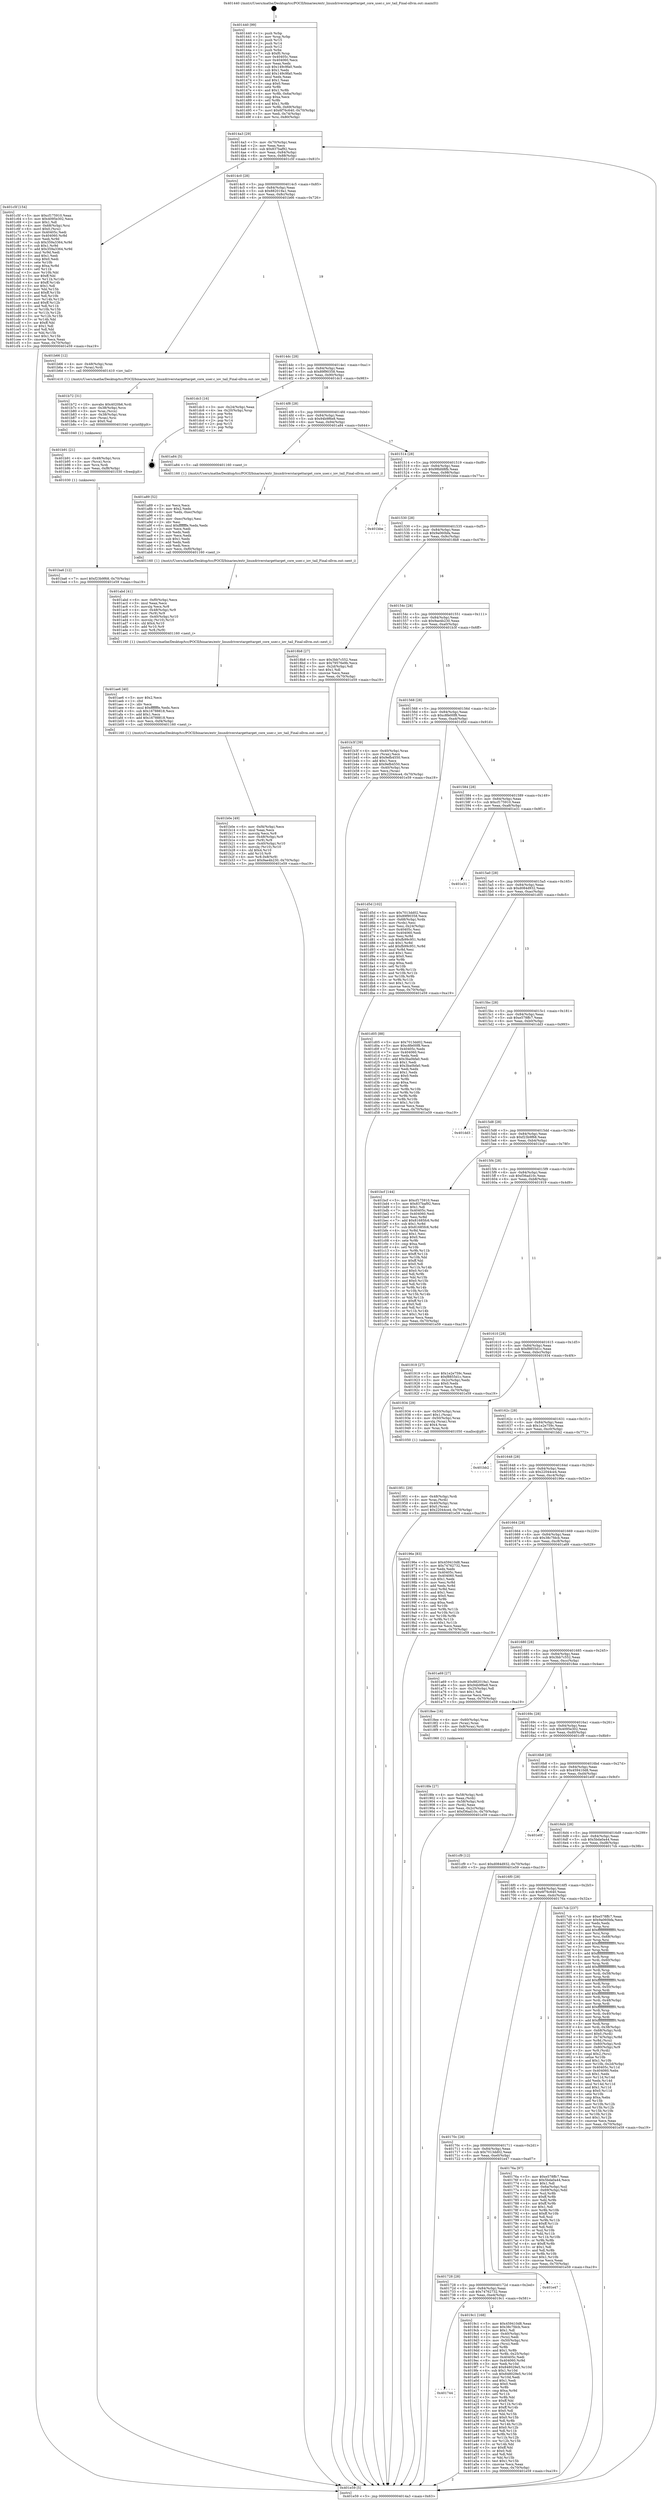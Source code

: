 digraph "0x401440" {
  label = "0x401440 (/mnt/c/Users/mathe/Desktop/tcc/POCII/binaries/extr_linuxdriverstargettarget_core_user.c_iov_tail_Final-ollvm.out::main(0))"
  labelloc = "t"
  node[shape=record]

  Entry [label="",width=0.3,height=0.3,shape=circle,fillcolor=black,style=filled]
  "0x4014a3" [label="{
     0x4014a3 [29]\l
     | [instrs]\l
     &nbsp;&nbsp;0x4014a3 \<+3\>: mov -0x70(%rbp),%eax\l
     &nbsp;&nbsp;0x4014a6 \<+2\>: mov %eax,%ecx\l
     &nbsp;&nbsp;0x4014a8 \<+6\>: sub $0x837baf92,%ecx\l
     &nbsp;&nbsp;0x4014ae \<+6\>: mov %eax,-0x84(%rbp)\l
     &nbsp;&nbsp;0x4014b4 \<+6\>: mov %ecx,-0x88(%rbp)\l
     &nbsp;&nbsp;0x4014ba \<+6\>: je 0000000000401c5f \<main+0x81f\>\l
  }"]
  "0x401c5f" [label="{
     0x401c5f [154]\l
     | [instrs]\l
     &nbsp;&nbsp;0x401c5f \<+5\>: mov $0xcf175910,%eax\l
     &nbsp;&nbsp;0x401c64 \<+5\>: mov $0x4095e302,%ecx\l
     &nbsp;&nbsp;0x401c69 \<+2\>: mov $0x1,%dl\l
     &nbsp;&nbsp;0x401c6b \<+4\>: mov -0x68(%rbp),%rsi\l
     &nbsp;&nbsp;0x401c6f \<+6\>: movl $0x0,(%rsi)\l
     &nbsp;&nbsp;0x401c75 \<+7\>: mov 0x40405c,%edi\l
     &nbsp;&nbsp;0x401c7c \<+8\>: mov 0x404060,%r8d\l
     &nbsp;&nbsp;0x401c84 \<+3\>: mov %edi,%r9d\l
     &nbsp;&nbsp;0x401c87 \<+7\>: sub $0x359a3364,%r9d\l
     &nbsp;&nbsp;0x401c8e \<+4\>: sub $0x1,%r9d\l
     &nbsp;&nbsp;0x401c92 \<+7\>: add $0x359a3364,%r9d\l
     &nbsp;&nbsp;0x401c99 \<+4\>: imul %r9d,%edi\l
     &nbsp;&nbsp;0x401c9d \<+3\>: and $0x1,%edi\l
     &nbsp;&nbsp;0x401ca0 \<+3\>: cmp $0x0,%edi\l
     &nbsp;&nbsp;0x401ca3 \<+4\>: sete %r10b\l
     &nbsp;&nbsp;0x401ca7 \<+4\>: cmp $0xa,%r8d\l
     &nbsp;&nbsp;0x401cab \<+4\>: setl %r11b\l
     &nbsp;&nbsp;0x401caf \<+3\>: mov %r10b,%bl\l
     &nbsp;&nbsp;0x401cb2 \<+3\>: xor $0xff,%bl\l
     &nbsp;&nbsp;0x401cb5 \<+3\>: mov %r11b,%r14b\l
     &nbsp;&nbsp;0x401cb8 \<+4\>: xor $0xff,%r14b\l
     &nbsp;&nbsp;0x401cbc \<+3\>: xor $0x1,%dl\l
     &nbsp;&nbsp;0x401cbf \<+3\>: mov %bl,%r15b\l
     &nbsp;&nbsp;0x401cc2 \<+4\>: and $0xff,%r15b\l
     &nbsp;&nbsp;0x401cc6 \<+3\>: and %dl,%r10b\l
     &nbsp;&nbsp;0x401cc9 \<+3\>: mov %r14b,%r12b\l
     &nbsp;&nbsp;0x401ccc \<+4\>: and $0xff,%r12b\l
     &nbsp;&nbsp;0x401cd0 \<+3\>: and %dl,%r11b\l
     &nbsp;&nbsp;0x401cd3 \<+3\>: or %r10b,%r15b\l
     &nbsp;&nbsp;0x401cd6 \<+3\>: or %r11b,%r12b\l
     &nbsp;&nbsp;0x401cd9 \<+3\>: xor %r12b,%r15b\l
     &nbsp;&nbsp;0x401cdc \<+3\>: or %r14b,%bl\l
     &nbsp;&nbsp;0x401cdf \<+3\>: xor $0xff,%bl\l
     &nbsp;&nbsp;0x401ce2 \<+3\>: or $0x1,%dl\l
     &nbsp;&nbsp;0x401ce5 \<+2\>: and %dl,%bl\l
     &nbsp;&nbsp;0x401ce7 \<+3\>: or %bl,%r15b\l
     &nbsp;&nbsp;0x401cea \<+4\>: test $0x1,%r15b\l
     &nbsp;&nbsp;0x401cee \<+3\>: cmovne %ecx,%eax\l
     &nbsp;&nbsp;0x401cf1 \<+3\>: mov %eax,-0x70(%rbp)\l
     &nbsp;&nbsp;0x401cf4 \<+5\>: jmp 0000000000401e59 \<main+0xa19\>\l
  }"]
  "0x4014c0" [label="{
     0x4014c0 [28]\l
     | [instrs]\l
     &nbsp;&nbsp;0x4014c0 \<+5\>: jmp 00000000004014c5 \<main+0x85\>\l
     &nbsp;&nbsp;0x4014c5 \<+6\>: mov -0x84(%rbp),%eax\l
     &nbsp;&nbsp;0x4014cb \<+5\>: sub $0x882019a1,%eax\l
     &nbsp;&nbsp;0x4014d0 \<+6\>: mov %eax,-0x8c(%rbp)\l
     &nbsp;&nbsp;0x4014d6 \<+6\>: je 0000000000401b66 \<main+0x726\>\l
  }"]
  Exit [label="",width=0.3,height=0.3,shape=circle,fillcolor=black,style=filled,peripheries=2]
  "0x401b66" [label="{
     0x401b66 [12]\l
     | [instrs]\l
     &nbsp;&nbsp;0x401b66 \<+4\>: mov -0x48(%rbp),%rax\l
     &nbsp;&nbsp;0x401b6a \<+3\>: mov (%rax),%rdi\l
     &nbsp;&nbsp;0x401b6d \<+5\>: call 0000000000401410 \<iov_tail\>\l
     | [calls]\l
     &nbsp;&nbsp;0x401410 \{1\} (/mnt/c/Users/mathe/Desktop/tcc/POCII/binaries/extr_linuxdriverstargettarget_core_user.c_iov_tail_Final-ollvm.out::iov_tail)\l
  }"]
  "0x4014dc" [label="{
     0x4014dc [28]\l
     | [instrs]\l
     &nbsp;&nbsp;0x4014dc \<+5\>: jmp 00000000004014e1 \<main+0xa1\>\l
     &nbsp;&nbsp;0x4014e1 \<+6\>: mov -0x84(%rbp),%eax\l
     &nbsp;&nbsp;0x4014e7 \<+5\>: sub $0x89f90358,%eax\l
     &nbsp;&nbsp;0x4014ec \<+6\>: mov %eax,-0x90(%rbp)\l
     &nbsp;&nbsp;0x4014f2 \<+6\>: je 0000000000401dc3 \<main+0x983\>\l
  }"]
  "0x401ba6" [label="{
     0x401ba6 [12]\l
     | [instrs]\l
     &nbsp;&nbsp;0x401ba6 \<+7\>: movl $0xf23b9f68,-0x70(%rbp)\l
     &nbsp;&nbsp;0x401bad \<+5\>: jmp 0000000000401e59 \<main+0xa19\>\l
  }"]
  "0x401dc3" [label="{
     0x401dc3 [16]\l
     | [instrs]\l
     &nbsp;&nbsp;0x401dc3 \<+3\>: mov -0x24(%rbp),%eax\l
     &nbsp;&nbsp;0x401dc6 \<+4\>: lea -0x20(%rbp),%rsp\l
     &nbsp;&nbsp;0x401dca \<+1\>: pop %rbx\l
     &nbsp;&nbsp;0x401dcb \<+2\>: pop %r12\l
     &nbsp;&nbsp;0x401dcd \<+2\>: pop %r14\l
     &nbsp;&nbsp;0x401dcf \<+2\>: pop %r15\l
     &nbsp;&nbsp;0x401dd1 \<+1\>: pop %rbp\l
     &nbsp;&nbsp;0x401dd2 \<+1\>: ret\l
  }"]
  "0x4014f8" [label="{
     0x4014f8 [28]\l
     | [instrs]\l
     &nbsp;&nbsp;0x4014f8 \<+5\>: jmp 00000000004014fd \<main+0xbd\>\l
     &nbsp;&nbsp;0x4014fd \<+6\>: mov -0x84(%rbp),%eax\l
     &nbsp;&nbsp;0x401503 \<+5\>: sub $0x94b9f6e8,%eax\l
     &nbsp;&nbsp;0x401508 \<+6\>: mov %eax,-0x94(%rbp)\l
     &nbsp;&nbsp;0x40150e \<+6\>: je 0000000000401a84 \<main+0x644\>\l
  }"]
  "0x401b91" [label="{
     0x401b91 [21]\l
     | [instrs]\l
     &nbsp;&nbsp;0x401b91 \<+4\>: mov -0x48(%rbp),%rcx\l
     &nbsp;&nbsp;0x401b95 \<+3\>: mov (%rcx),%rcx\l
     &nbsp;&nbsp;0x401b98 \<+3\>: mov %rcx,%rdi\l
     &nbsp;&nbsp;0x401b9b \<+6\>: mov %eax,-0xf8(%rbp)\l
     &nbsp;&nbsp;0x401ba1 \<+5\>: call 0000000000401030 \<free@plt\>\l
     | [calls]\l
     &nbsp;&nbsp;0x401030 \{1\} (unknown)\l
  }"]
  "0x401a84" [label="{
     0x401a84 [5]\l
     | [instrs]\l
     &nbsp;&nbsp;0x401a84 \<+5\>: call 0000000000401160 \<next_i\>\l
     | [calls]\l
     &nbsp;&nbsp;0x401160 \{1\} (/mnt/c/Users/mathe/Desktop/tcc/POCII/binaries/extr_linuxdriverstargettarget_core_user.c_iov_tail_Final-ollvm.out::next_i)\l
  }"]
  "0x401514" [label="{
     0x401514 [28]\l
     | [instrs]\l
     &nbsp;&nbsp;0x401514 \<+5\>: jmp 0000000000401519 \<main+0xd9\>\l
     &nbsp;&nbsp;0x401519 \<+6\>: mov -0x84(%rbp),%eax\l
     &nbsp;&nbsp;0x40151f \<+5\>: sub $0x98bfd8fb,%eax\l
     &nbsp;&nbsp;0x401524 \<+6\>: mov %eax,-0x98(%rbp)\l
     &nbsp;&nbsp;0x40152a \<+6\>: je 0000000000401bbe \<main+0x77e\>\l
  }"]
  "0x401b72" [label="{
     0x401b72 [31]\l
     | [instrs]\l
     &nbsp;&nbsp;0x401b72 \<+10\>: movabs $0x4020b6,%rdi\l
     &nbsp;&nbsp;0x401b7c \<+4\>: mov -0x38(%rbp),%rcx\l
     &nbsp;&nbsp;0x401b80 \<+3\>: mov %rax,(%rcx)\l
     &nbsp;&nbsp;0x401b83 \<+4\>: mov -0x38(%rbp),%rax\l
     &nbsp;&nbsp;0x401b87 \<+3\>: mov (%rax),%rsi\l
     &nbsp;&nbsp;0x401b8a \<+2\>: mov $0x0,%al\l
     &nbsp;&nbsp;0x401b8c \<+5\>: call 0000000000401040 \<printf@plt\>\l
     | [calls]\l
     &nbsp;&nbsp;0x401040 \{1\} (unknown)\l
  }"]
  "0x401bbe" [label="{
     0x401bbe\l
  }", style=dashed]
  "0x401530" [label="{
     0x401530 [28]\l
     | [instrs]\l
     &nbsp;&nbsp;0x401530 \<+5\>: jmp 0000000000401535 \<main+0xf5\>\l
     &nbsp;&nbsp;0x401535 \<+6\>: mov -0x84(%rbp),%eax\l
     &nbsp;&nbsp;0x40153b \<+5\>: sub $0x9a060bfa,%eax\l
     &nbsp;&nbsp;0x401540 \<+6\>: mov %eax,-0x9c(%rbp)\l
     &nbsp;&nbsp;0x401546 \<+6\>: je 00000000004018b8 \<main+0x478\>\l
  }"]
  "0x401b0e" [label="{
     0x401b0e [49]\l
     | [instrs]\l
     &nbsp;&nbsp;0x401b0e \<+6\>: mov -0xf4(%rbp),%ecx\l
     &nbsp;&nbsp;0x401b14 \<+3\>: imul %eax,%ecx\l
     &nbsp;&nbsp;0x401b17 \<+3\>: movslq %ecx,%r8\l
     &nbsp;&nbsp;0x401b1a \<+4\>: mov -0x48(%rbp),%r9\l
     &nbsp;&nbsp;0x401b1e \<+3\>: mov (%r9),%r9\l
     &nbsp;&nbsp;0x401b21 \<+4\>: mov -0x40(%rbp),%r10\l
     &nbsp;&nbsp;0x401b25 \<+3\>: movslq (%r10),%r10\l
     &nbsp;&nbsp;0x401b28 \<+4\>: shl $0x4,%r10\l
     &nbsp;&nbsp;0x401b2c \<+3\>: add %r10,%r9\l
     &nbsp;&nbsp;0x401b2f \<+4\>: mov %r8,0x8(%r9)\l
     &nbsp;&nbsp;0x401b33 \<+7\>: movl $0x9ae4b230,-0x70(%rbp)\l
     &nbsp;&nbsp;0x401b3a \<+5\>: jmp 0000000000401e59 \<main+0xa19\>\l
  }"]
  "0x4018b8" [label="{
     0x4018b8 [27]\l
     | [instrs]\l
     &nbsp;&nbsp;0x4018b8 \<+5\>: mov $0x3bb7c552,%eax\l
     &nbsp;&nbsp;0x4018bd \<+5\>: mov $0x79576e9b,%ecx\l
     &nbsp;&nbsp;0x4018c2 \<+3\>: mov -0x2d(%rbp),%dl\l
     &nbsp;&nbsp;0x4018c5 \<+3\>: test $0x1,%dl\l
     &nbsp;&nbsp;0x4018c8 \<+3\>: cmovne %ecx,%eax\l
     &nbsp;&nbsp;0x4018cb \<+3\>: mov %eax,-0x70(%rbp)\l
     &nbsp;&nbsp;0x4018ce \<+5\>: jmp 0000000000401e59 \<main+0xa19\>\l
  }"]
  "0x40154c" [label="{
     0x40154c [28]\l
     | [instrs]\l
     &nbsp;&nbsp;0x40154c \<+5\>: jmp 0000000000401551 \<main+0x111\>\l
     &nbsp;&nbsp;0x401551 \<+6\>: mov -0x84(%rbp),%eax\l
     &nbsp;&nbsp;0x401557 \<+5\>: sub $0x9ae4b230,%eax\l
     &nbsp;&nbsp;0x40155c \<+6\>: mov %eax,-0xa0(%rbp)\l
     &nbsp;&nbsp;0x401562 \<+6\>: je 0000000000401b3f \<main+0x6ff\>\l
  }"]
  "0x401ae6" [label="{
     0x401ae6 [40]\l
     | [instrs]\l
     &nbsp;&nbsp;0x401ae6 \<+5\>: mov $0x2,%ecx\l
     &nbsp;&nbsp;0x401aeb \<+1\>: cltd\l
     &nbsp;&nbsp;0x401aec \<+2\>: idiv %ecx\l
     &nbsp;&nbsp;0x401aee \<+6\>: imul $0xfffffffe,%edx,%ecx\l
     &nbsp;&nbsp;0x401af4 \<+6\>: sub $0x16788818,%ecx\l
     &nbsp;&nbsp;0x401afa \<+3\>: add $0x1,%ecx\l
     &nbsp;&nbsp;0x401afd \<+6\>: add $0x16788818,%ecx\l
     &nbsp;&nbsp;0x401b03 \<+6\>: mov %ecx,-0xf4(%rbp)\l
     &nbsp;&nbsp;0x401b09 \<+5\>: call 0000000000401160 \<next_i\>\l
     | [calls]\l
     &nbsp;&nbsp;0x401160 \{1\} (/mnt/c/Users/mathe/Desktop/tcc/POCII/binaries/extr_linuxdriverstargettarget_core_user.c_iov_tail_Final-ollvm.out::next_i)\l
  }"]
  "0x401b3f" [label="{
     0x401b3f [39]\l
     | [instrs]\l
     &nbsp;&nbsp;0x401b3f \<+4\>: mov -0x40(%rbp),%rax\l
     &nbsp;&nbsp;0x401b43 \<+2\>: mov (%rax),%ecx\l
     &nbsp;&nbsp;0x401b45 \<+6\>: add $0x9efb4550,%ecx\l
     &nbsp;&nbsp;0x401b4b \<+3\>: add $0x1,%ecx\l
     &nbsp;&nbsp;0x401b4e \<+6\>: sub $0x9efb4550,%ecx\l
     &nbsp;&nbsp;0x401b54 \<+4\>: mov -0x40(%rbp),%rax\l
     &nbsp;&nbsp;0x401b58 \<+2\>: mov %ecx,(%rax)\l
     &nbsp;&nbsp;0x401b5a \<+7\>: movl $0x22044ce4,-0x70(%rbp)\l
     &nbsp;&nbsp;0x401b61 \<+5\>: jmp 0000000000401e59 \<main+0xa19\>\l
  }"]
  "0x401568" [label="{
     0x401568 [28]\l
     | [instrs]\l
     &nbsp;&nbsp;0x401568 \<+5\>: jmp 000000000040156d \<main+0x12d\>\l
     &nbsp;&nbsp;0x40156d \<+6\>: mov -0x84(%rbp),%eax\l
     &nbsp;&nbsp;0x401573 \<+5\>: sub $0xc8fe00f8,%eax\l
     &nbsp;&nbsp;0x401578 \<+6\>: mov %eax,-0xa4(%rbp)\l
     &nbsp;&nbsp;0x40157e \<+6\>: je 0000000000401d5d \<main+0x91d\>\l
  }"]
  "0x401abd" [label="{
     0x401abd [41]\l
     | [instrs]\l
     &nbsp;&nbsp;0x401abd \<+6\>: mov -0xf0(%rbp),%ecx\l
     &nbsp;&nbsp;0x401ac3 \<+3\>: imul %eax,%ecx\l
     &nbsp;&nbsp;0x401ac6 \<+3\>: movslq %ecx,%r8\l
     &nbsp;&nbsp;0x401ac9 \<+4\>: mov -0x48(%rbp),%r9\l
     &nbsp;&nbsp;0x401acd \<+3\>: mov (%r9),%r9\l
     &nbsp;&nbsp;0x401ad0 \<+4\>: mov -0x40(%rbp),%r10\l
     &nbsp;&nbsp;0x401ad4 \<+3\>: movslq (%r10),%r10\l
     &nbsp;&nbsp;0x401ad7 \<+4\>: shl $0x4,%r10\l
     &nbsp;&nbsp;0x401adb \<+3\>: add %r10,%r9\l
     &nbsp;&nbsp;0x401ade \<+3\>: mov %r8,(%r9)\l
     &nbsp;&nbsp;0x401ae1 \<+5\>: call 0000000000401160 \<next_i\>\l
     | [calls]\l
     &nbsp;&nbsp;0x401160 \{1\} (/mnt/c/Users/mathe/Desktop/tcc/POCII/binaries/extr_linuxdriverstargettarget_core_user.c_iov_tail_Final-ollvm.out::next_i)\l
  }"]
  "0x401d5d" [label="{
     0x401d5d [102]\l
     | [instrs]\l
     &nbsp;&nbsp;0x401d5d \<+5\>: mov $0x7013dd02,%eax\l
     &nbsp;&nbsp;0x401d62 \<+5\>: mov $0x89f90358,%ecx\l
     &nbsp;&nbsp;0x401d67 \<+4\>: mov -0x68(%rbp),%rdx\l
     &nbsp;&nbsp;0x401d6b \<+2\>: mov (%rdx),%esi\l
     &nbsp;&nbsp;0x401d6d \<+3\>: mov %esi,-0x24(%rbp)\l
     &nbsp;&nbsp;0x401d70 \<+7\>: mov 0x40405c,%esi\l
     &nbsp;&nbsp;0x401d77 \<+7\>: mov 0x404060,%edi\l
     &nbsp;&nbsp;0x401d7e \<+3\>: mov %esi,%r8d\l
     &nbsp;&nbsp;0x401d81 \<+7\>: sub $0xfb99c951,%r8d\l
     &nbsp;&nbsp;0x401d88 \<+4\>: sub $0x1,%r8d\l
     &nbsp;&nbsp;0x401d8c \<+7\>: add $0xfb99c951,%r8d\l
     &nbsp;&nbsp;0x401d93 \<+4\>: imul %r8d,%esi\l
     &nbsp;&nbsp;0x401d97 \<+3\>: and $0x1,%esi\l
     &nbsp;&nbsp;0x401d9a \<+3\>: cmp $0x0,%esi\l
     &nbsp;&nbsp;0x401d9d \<+4\>: sete %r9b\l
     &nbsp;&nbsp;0x401da1 \<+3\>: cmp $0xa,%edi\l
     &nbsp;&nbsp;0x401da4 \<+4\>: setl %r10b\l
     &nbsp;&nbsp;0x401da8 \<+3\>: mov %r9b,%r11b\l
     &nbsp;&nbsp;0x401dab \<+3\>: and %r10b,%r11b\l
     &nbsp;&nbsp;0x401dae \<+3\>: xor %r10b,%r9b\l
     &nbsp;&nbsp;0x401db1 \<+3\>: or %r9b,%r11b\l
     &nbsp;&nbsp;0x401db4 \<+4\>: test $0x1,%r11b\l
     &nbsp;&nbsp;0x401db8 \<+3\>: cmovne %ecx,%eax\l
     &nbsp;&nbsp;0x401dbb \<+3\>: mov %eax,-0x70(%rbp)\l
     &nbsp;&nbsp;0x401dbe \<+5\>: jmp 0000000000401e59 \<main+0xa19\>\l
  }"]
  "0x401584" [label="{
     0x401584 [28]\l
     | [instrs]\l
     &nbsp;&nbsp;0x401584 \<+5\>: jmp 0000000000401589 \<main+0x149\>\l
     &nbsp;&nbsp;0x401589 \<+6\>: mov -0x84(%rbp),%eax\l
     &nbsp;&nbsp;0x40158f \<+5\>: sub $0xcf175910,%eax\l
     &nbsp;&nbsp;0x401594 \<+6\>: mov %eax,-0xa8(%rbp)\l
     &nbsp;&nbsp;0x40159a \<+6\>: je 0000000000401e31 \<main+0x9f1\>\l
  }"]
  "0x401a89" [label="{
     0x401a89 [52]\l
     | [instrs]\l
     &nbsp;&nbsp;0x401a89 \<+2\>: xor %ecx,%ecx\l
     &nbsp;&nbsp;0x401a8b \<+5\>: mov $0x2,%edx\l
     &nbsp;&nbsp;0x401a90 \<+6\>: mov %edx,-0xec(%rbp)\l
     &nbsp;&nbsp;0x401a96 \<+1\>: cltd\l
     &nbsp;&nbsp;0x401a97 \<+6\>: mov -0xec(%rbp),%esi\l
     &nbsp;&nbsp;0x401a9d \<+2\>: idiv %esi\l
     &nbsp;&nbsp;0x401a9f \<+6\>: imul $0xfffffffe,%edx,%edx\l
     &nbsp;&nbsp;0x401aa5 \<+2\>: mov %ecx,%edi\l
     &nbsp;&nbsp;0x401aa7 \<+2\>: sub %edx,%edi\l
     &nbsp;&nbsp;0x401aa9 \<+2\>: mov %ecx,%edx\l
     &nbsp;&nbsp;0x401aab \<+3\>: sub $0x1,%edx\l
     &nbsp;&nbsp;0x401aae \<+2\>: add %edx,%edi\l
     &nbsp;&nbsp;0x401ab0 \<+2\>: sub %edi,%ecx\l
     &nbsp;&nbsp;0x401ab2 \<+6\>: mov %ecx,-0xf0(%rbp)\l
     &nbsp;&nbsp;0x401ab8 \<+5\>: call 0000000000401160 \<next_i\>\l
     | [calls]\l
     &nbsp;&nbsp;0x401160 \{1\} (/mnt/c/Users/mathe/Desktop/tcc/POCII/binaries/extr_linuxdriverstargettarget_core_user.c_iov_tail_Final-ollvm.out::next_i)\l
  }"]
  "0x401e31" [label="{
     0x401e31\l
  }", style=dashed]
  "0x4015a0" [label="{
     0x4015a0 [28]\l
     | [instrs]\l
     &nbsp;&nbsp;0x4015a0 \<+5\>: jmp 00000000004015a5 \<main+0x165\>\l
     &nbsp;&nbsp;0x4015a5 \<+6\>: mov -0x84(%rbp),%eax\l
     &nbsp;&nbsp;0x4015ab \<+5\>: sub $0xd084d932,%eax\l
     &nbsp;&nbsp;0x4015b0 \<+6\>: mov %eax,-0xac(%rbp)\l
     &nbsp;&nbsp;0x4015b6 \<+6\>: je 0000000000401d05 \<main+0x8c5\>\l
  }"]
  "0x401744" [label="{
     0x401744\l
  }", style=dashed]
  "0x401d05" [label="{
     0x401d05 [88]\l
     | [instrs]\l
     &nbsp;&nbsp;0x401d05 \<+5\>: mov $0x7013dd02,%eax\l
     &nbsp;&nbsp;0x401d0a \<+5\>: mov $0xc8fe00f8,%ecx\l
     &nbsp;&nbsp;0x401d0f \<+7\>: mov 0x40405c,%edx\l
     &nbsp;&nbsp;0x401d16 \<+7\>: mov 0x404060,%esi\l
     &nbsp;&nbsp;0x401d1d \<+2\>: mov %edx,%edi\l
     &nbsp;&nbsp;0x401d1f \<+6\>: add $0x3ba0bfa0,%edi\l
     &nbsp;&nbsp;0x401d25 \<+3\>: sub $0x1,%edi\l
     &nbsp;&nbsp;0x401d28 \<+6\>: sub $0x3ba0bfa0,%edi\l
     &nbsp;&nbsp;0x401d2e \<+3\>: imul %edi,%edx\l
     &nbsp;&nbsp;0x401d31 \<+3\>: and $0x1,%edx\l
     &nbsp;&nbsp;0x401d34 \<+3\>: cmp $0x0,%edx\l
     &nbsp;&nbsp;0x401d37 \<+4\>: sete %r8b\l
     &nbsp;&nbsp;0x401d3b \<+3\>: cmp $0xa,%esi\l
     &nbsp;&nbsp;0x401d3e \<+4\>: setl %r9b\l
     &nbsp;&nbsp;0x401d42 \<+3\>: mov %r8b,%r10b\l
     &nbsp;&nbsp;0x401d45 \<+3\>: and %r9b,%r10b\l
     &nbsp;&nbsp;0x401d48 \<+3\>: xor %r9b,%r8b\l
     &nbsp;&nbsp;0x401d4b \<+3\>: or %r8b,%r10b\l
     &nbsp;&nbsp;0x401d4e \<+4\>: test $0x1,%r10b\l
     &nbsp;&nbsp;0x401d52 \<+3\>: cmovne %ecx,%eax\l
     &nbsp;&nbsp;0x401d55 \<+3\>: mov %eax,-0x70(%rbp)\l
     &nbsp;&nbsp;0x401d58 \<+5\>: jmp 0000000000401e59 \<main+0xa19\>\l
  }"]
  "0x4015bc" [label="{
     0x4015bc [28]\l
     | [instrs]\l
     &nbsp;&nbsp;0x4015bc \<+5\>: jmp 00000000004015c1 \<main+0x181\>\l
     &nbsp;&nbsp;0x4015c1 \<+6\>: mov -0x84(%rbp),%eax\l
     &nbsp;&nbsp;0x4015c7 \<+5\>: sub $0xe578ffc7,%eax\l
     &nbsp;&nbsp;0x4015cc \<+6\>: mov %eax,-0xb0(%rbp)\l
     &nbsp;&nbsp;0x4015d2 \<+6\>: je 0000000000401dd3 \<main+0x993\>\l
  }"]
  "0x4019c1" [label="{
     0x4019c1 [168]\l
     | [instrs]\l
     &nbsp;&nbsp;0x4019c1 \<+5\>: mov $0x459410d8,%eax\l
     &nbsp;&nbsp;0x4019c6 \<+5\>: mov $0x38c7fdcb,%ecx\l
     &nbsp;&nbsp;0x4019cb \<+2\>: mov $0x1,%dl\l
     &nbsp;&nbsp;0x4019cd \<+4\>: mov -0x40(%rbp),%rsi\l
     &nbsp;&nbsp;0x4019d1 \<+2\>: mov (%rsi),%edi\l
     &nbsp;&nbsp;0x4019d3 \<+4\>: mov -0x50(%rbp),%rsi\l
     &nbsp;&nbsp;0x4019d7 \<+2\>: cmp (%rsi),%edi\l
     &nbsp;&nbsp;0x4019d9 \<+4\>: setl %r8b\l
     &nbsp;&nbsp;0x4019dd \<+4\>: and $0x1,%r8b\l
     &nbsp;&nbsp;0x4019e1 \<+4\>: mov %r8b,-0x25(%rbp)\l
     &nbsp;&nbsp;0x4019e5 \<+7\>: mov 0x40405c,%edi\l
     &nbsp;&nbsp;0x4019ec \<+8\>: mov 0x404060,%r9d\l
     &nbsp;&nbsp;0x4019f4 \<+3\>: mov %edi,%r10d\l
     &nbsp;&nbsp;0x4019f7 \<+7\>: add $0x848029e5,%r10d\l
     &nbsp;&nbsp;0x4019fe \<+4\>: sub $0x1,%r10d\l
     &nbsp;&nbsp;0x401a02 \<+7\>: sub $0x848029e5,%r10d\l
     &nbsp;&nbsp;0x401a09 \<+4\>: imul %r10d,%edi\l
     &nbsp;&nbsp;0x401a0d \<+3\>: and $0x1,%edi\l
     &nbsp;&nbsp;0x401a10 \<+3\>: cmp $0x0,%edi\l
     &nbsp;&nbsp;0x401a13 \<+4\>: sete %r8b\l
     &nbsp;&nbsp;0x401a17 \<+4\>: cmp $0xa,%r9d\l
     &nbsp;&nbsp;0x401a1b \<+4\>: setl %r11b\l
     &nbsp;&nbsp;0x401a1f \<+3\>: mov %r8b,%bl\l
     &nbsp;&nbsp;0x401a22 \<+3\>: xor $0xff,%bl\l
     &nbsp;&nbsp;0x401a25 \<+3\>: mov %r11b,%r14b\l
     &nbsp;&nbsp;0x401a28 \<+4\>: xor $0xff,%r14b\l
     &nbsp;&nbsp;0x401a2c \<+3\>: xor $0x0,%dl\l
     &nbsp;&nbsp;0x401a2f \<+3\>: mov %bl,%r15b\l
     &nbsp;&nbsp;0x401a32 \<+4\>: and $0x0,%r15b\l
     &nbsp;&nbsp;0x401a36 \<+3\>: and %dl,%r8b\l
     &nbsp;&nbsp;0x401a39 \<+3\>: mov %r14b,%r12b\l
     &nbsp;&nbsp;0x401a3c \<+4\>: and $0x0,%r12b\l
     &nbsp;&nbsp;0x401a40 \<+3\>: and %dl,%r11b\l
     &nbsp;&nbsp;0x401a43 \<+3\>: or %r8b,%r15b\l
     &nbsp;&nbsp;0x401a46 \<+3\>: or %r11b,%r12b\l
     &nbsp;&nbsp;0x401a49 \<+3\>: xor %r12b,%r15b\l
     &nbsp;&nbsp;0x401a4c \<+3\>: or %r14b,%bl\l
     &nbsp;&nbsp;0x401a4f \<+3\>: xor $0xff,%bl\l
     &nbsp;&nbsp;0x401a52 \<+3\>: or $0x0,%dl\l
     &nbsp;&nbsp;0x401a55 \<+2\>: and %dl,%bl\l
     &nbsp;&nbsp;0x401a57 \<+3\>: or %bl,%r15b\l
     &nbsp;&nbsp;0x401a5a \<+4\>: test $0x1,%r15b\l
     &nbsp;&nbsp;0x401a5e \<+3\>: cmovne %ecx,%eax\l
     &nbsp;&nbsp;0x401a61 \<+3\>: mov %eax,-0x70(%rbp)\l
     &nbsp;&nbsp;0x401a64 \<+5\>: jmp 0000000000401e59 \<main+0xa19\>\l
  }"]
  "0x401dd3" [label="{
     0x401dd3\l
  }", style=dashed]
  "0x4015d8" [label="{
     0x4015d8 [28]\l
     | [instrs]\l
     &nbsp;&nbsp;0x4015d8 \<+5\>: jmp 00000000004015dd \<main+0x19d\>\l
     &nbsp;&nbsp;0x4015dd \<+6\>: mov -0x84(%rbp),%eax\l
     &nbsp;&nbsp;0x4015e3 \<+5\>: sub $0xf23b9f68,%eax\l
     &nbsp;&nbsp;0x4015e8 \<+6\>: mov %eax,-0xb4(%rbp)\l
     &nbsp;&nbsp;0x4015ee \<+6\>: je 0000000000401bcf \<main+0x78f\>\l
  }"]
  "0x401728" [label="{
     0x401728 [28]\l
     | [instrs]\l
     &nbsp;&nbsp;0x401728 \<+5\>: jmp 000000000040172d \<main+0x2ed\>\l
     &nbsp;&nbsp;0x40172d \<+6\>: mov -0x84(%rbp),%eax\l
     &nbsp;&nbsp;0x401733 \<+5\>: sub $0x74762732,%eax\l
     &nbsp;&nbsp;0x401738 \<+6\>: mov %eax,-0xe4(%rbp)\l
     &nbsp;&nbsp;0x40173e \<+6\>: je 00000000004019c1 \<main+0x581\>\l
  }"]
  "0x401bcf" [label="{
     0x401bcf [144]\l
     | [instrs]\l
     &nbsp;&nbsp;0x401bcf \<+5\>: mov $0xcf175910,%eax\l
     &nbsp;&nbsp;0x401bd4 \<+5\>: mov $0x837baf92,%ecx\l
     &nbsp;&nbsp;0x401bd9 \<+2\>: mov $0x1,%dl\l
     &nbsp;&nbsp;0x401bdb \<+7\>: mov 0x40405c,%esi\l
     &nbsp;&nbsp;0x401be2 \<+7\>: mov 0x404060,%edi\l
     &nbsp;&nbsp;0x401be9 \<+3\>: mov %esi,%r8d\l
     &nbsp;&nbsp;0x401bec \<+7\>: add $0x81685fc6,%r8d\l
     &nbsp;&nbsp;0x401bf3 \<+4\>: sub $0x1,%r8d\l
     &nbsp;&nbsp;0x401bf7 \<+7\>: sub $0x81685fc6,%r8d\l
     &nbsp;&nbsp;0x401bfe \<+4\>: imul %r8d,%esi\l
     &nbsp;&nbsp;0x401c02 \<+3\>: and $0x1,%esi\l
     &nbsp;&nbsp;0x401c05 \<+3\>: cmp $0x0,%esi\l
     &nbsp;&nbsp;0x401c08 \<+4\>: sete %r9b\l
     &nbsp;&nbsp;0x401c0c \<+3\>: cmp $0xa,%edi\l
     &nbsp;&nbsp;0x401c0f \<+4\>: setl %r10b\l
     &nbsp;&nbsp;0x401c13 \<+3\>: mov %r9b,%r11b\l
     &nbsp;&nbsp;0x401c16 \<+4\>: xor $0xff,%r11b\l
     &nbsp;&nbsp;0x401c1a \<+3\>: mov %r10b,%bl\l
     &nbsp;&nbsp;0x401c1d \<+3\>: xor $0xff,%bl\l
     &nbsp;&nbsp;0x401c20 \<+3\>: xor $0x0,%dl\l
     &nbsp;&nbsp;0x401c23 \<+3\>: mov %r11b,%r14b\l
     &nbsp;&nbsp;0x401c26 \<+4\>: and $0x0,%r14b\l
     &nbsp;&nbsp;0x401c2a \<+3\>: and %dl,%r9b\l
     &nbsp;&nbsp;0x401c2d \<+3\>: mov %bl,%r15b\l
     &nbsp;&nbsp;0x401c30 \<+4\>: and $0x0,%r15b\l
     &nbsp;&nbsp;0x401c34 \<+3\>: and %dl,%r10b\l
     &nbsp;&nbsp;0x401c37 \<+3\>: or %r9b,%r14b\l
     &nbsp;&nbsp;0x401c3a \<+3\>: or %r10b,%r15b\l
     &nbsp;&nbsp;0x401c3d \<+3\>: xor %r15b,%r14b\l
     &nbsp;&nbsp;0x401c40 \<+3\>: or %bl,%r11b\l
     &nbsp;&nbsp;0x401c43 \<+4\>: xor $0xff,%r11b\l
     &nbsp;&nbsp;0x401c47 \<+3\>: or $0x0,%dl\l
     &nbsp;&nbsp;0x401c4a \<+3\>: and %dl,%r11b\l
     &nbsp;&nbsp;0x401c4d \<+3\>: or %r11b,%r14b\l
     &nbsp;&nbsp;0x401c50 \<+4\>: test $0x1,%r14b\l
     &nbsp;&nbsp;0x401c54 \<+3\>: cmovne %ecx,%eax\l
     &nbsp;&nbsp;0x401c57 \<+3\>: mov %eax,-0x70(%rbp)\l
     &nbsp;&nbsp;0x401c5a \<+5\>: jmp 0000000000401e59 \<main+0xa19\>\l
  }"]
  "0x4015f4" [label="{
     0x4015f4 [28]\l
     | [instrs]\l
     &nbsp;&nbsp;0x4015f4 \<+5\>: jmp 00000000004015f9 \<main+0x1b9\>\l
     &nbsp;&nbsp;0x4015f9 \<+6\>: mov -0x84(%rbp),%eax\l
     &nbsp;&nbsp;0x4015ff \<+5\>: sub $0xf36ad10c,%eax\l
     &nbsp;&nbsp;0x401604 \<+6\>: mov %eax,-0xb8(%rbp)\l
     &nbsp;&nbsp;0x40160a \<+6\>: je 0000000000401919 \<main+0x4d9\>\l
  }"]
  "0x401e47" [label="{
     0x401e47\l
  }", style=dashed]
  "0x401919" [label="{
     0x401919 [27]\l
     | [instrs]\l
     &nbsp;&nbsp;0x401919 \<+5\>: mov $0x1e2e759c,%eax\l
     &nbsp;&nbsp;0x40191e \<+5\>: mov $0xf8855d1c,%ecx\l
     &nbsp;&nbsp;0x401923 \<+3\>: mov -0x2c(%rbp),%edx\l
     &nbsp;&nbsp;0x401926 \<+3\>: cmp $0x0,%edx\l
     &nbsp;&nbsp;0x401929 \<+3\>: cmove %ecx,%eax\l
     &nbsp;&nbsp;0x40192c \<+3\>: mov %eax,-0x70(%rbp)\l
     &nbsp;&nbsp;0x40192f \<+5\>: jmp 0000000000401e59 \<main+0xa19\>\l
  }"]
  "0x401610" [label="{
     0x401610 [28]\l
     | [instrs]\l
     &nbsp;&nbsp;0x401610 \<+5\>: jmp 0000000000401615 \<main+0x1d5\>\l
     &nbsp;&nbsp;0x401615 \<+6\>: mov -0x84(%rbp),%eax\l
     &nbsp;&nbsp;0x40161b \<+5\>: sub $0xf8855d1c,%eax\l
     &nbsp;&nbsp;0x401620 \<+6\>: mov %eax,-0xbc(%rbp)\l
     &nbsp;&nbsp;0x401626 \<+6\>: je 0000000000401934 \<main+0x4f4\>\l
  }"]
  "0x401951" [label="{
     0x401951 [29]\l
     | [instrs]\l
     &nbsp;&nbsp;0x401951 \<+4\>: mov -0x48(%rbp),%rdi\l
     &nbsp;&nbsp;0x401955 \<+3\>: mov %rax,(%rdi)\l
     &nbsp;&nbsp;0x401958 \<+4\>: mov -0x40(%rbp),%rax\l
     &nbsp;&nbsp;0x40195c \<+6\>: movl $0x0,(%rax)\l
     &nbsp;&nbsp;0x401962 \<+7\>: movl $0x22044ce4,-0x70(%rbp)\l
     &nbsp;&nbsp;0x401969 \<+5\>: jmp 0000000000401e59 \<main+0xa19\>\l
  }"]
  "0x401934" [label="{
     0x401934 [29]\l
     | [instrs]\l
     &nbsp;&nbsp;0x401934 \<+4\>: mov -0x50(%rbp),%rax\l
     &nbsp;&nbsp;0x401938 \<+6\>: movl $0x1,(%rax)\l
     &nbsp;&nbsp;0x40193e \<+4\>: mov -0x50(%rbp),%rax\l
     &nbsp;&nbsp;0x401942 \<+3\>: movslq (%rax),%rax\l
     &nbsp;&nbsp;0x401945 \<+4\>: shl $0x4,%rax\l
     &nbsp;&nbsp;0x401949 \<+3\>: mov %rax,%rdi\l
     &nbsp;&nbsp;0x40194c \<+5\>: call 0000000000401050 \<malloc@plt\>\l
     | [calls]\l
     &nbsp;&nbsp;0x401050 \{1\} (unknown)\l
  }"]
  "0x40162c" [label="{
     0x40162c [28]\l
     | [instrs]\l
     &nbsp;&nbsp;0x40162c \<+5\>: jmp 0000000000401631 \<main+0x1f1\>\l
     &nbsp;&nbsp;0x401631 \<+6\>: mov -0x84(%rbp),%eax\l
     &nbsp;&nbsp;0x401637 \<+5\>: sub $0x1e2e759c,%eax\l
     &nbsp;&nbsp;0x40163c \<+6\>: mov %eax,-0xc0(%rbp)\l
     &nbsp;&nbsp;0x401642 \<+6\>: je 0000000000401bb2 \<main+0x772\>\l
  }"]
  "0x4018fe" [label="{
     0x4018fe [27]\l
     | [instrs]\l
     &nbsp;&nbsp;0x4018fe \<+4\>: mov -0x58(%rbp),%rdi\l
     &nbsp;&nbsp;0x401902 \<+2\>: mov %eax,(%rdi)\l
     &nbsp;&nbsp;0x401904 \<+4\>: mov -0x58(%rbp),%rdi\l
     &nbsp;&nbsp;0x401908 \<+2\>: mov (%rdi),%eax\l
     &nbsp;&nbsp;0x40190a \<+3\>: mov %eax,-0x2c(%rbp)\l
     &nbsp;&nbsp;0x40190d \<+7\>: movl $0xf36ad10c,-0x70(%rbp)\l
     &nbsp;&nbsp;0x401914 \<+5\>: jmp 0000000000401e59 \<main+0xa19\>\l
  }"]
  "0x401bb2" [label="{
     0x401bb2\l
  }", style=dashed]
  "0x401648" [label="{
     0x401648 [28]\l
     | [instrs]\l
     &nbsp;&nbsp;0x401648 \<+5\>: jmp 000000000040164d \<main+0x20d\>\l
     &nbsp;&nbsp;0x40164d \<+6\>: mov -0x84(%rbp),%eax\l
     &nbsp;&nbsp;0x401653 \<+5\>: sub $0x22044ce4,%eax\l
     &nbsp;&nbsp;0x401658 \<+6\>: mov %eax,-0xc4(%rbp)\l
     &nbsp;&nbsp;0x40165e \<+6\>: je 000000000040196e \<main+0x52e\>\l
  }"]
  "0x401440" [label="{
     0x401440 [99]\l
     | [instrs]\l
     &nbsp;&nbsp;0x401440 \<+1\>: push %rbp\l
     &nbsp;&nbsp;0x401441 \<+3\>: mov %rsp,%rbp\l
     &nbsp;&nbsp;0x401444 \<+2\>: push %r15\l
     &nbsp;&nbsp;0x401446 \<+2\>: push %r14\l
     &nbsp;&nbsp;0x401448 \<+2\>: push %r12\l
     &nbsp;&nbsp;0x40144a \<+1\>: push %rbx\l
     &nbsp;&nbsp;0x40144b \<+7\>: sub $0xf0,%rsp\l
     &nbsp;&nbsp;0x401452 \<+7\>: mov 0x40405c,%eax\l
     &nbsp;&nbsp;0x401459 \<+7\>: mov 0x404060,%ecx\l
     &nbsp;&nbsp;0x401460 \<+2\>: mov %eax,%edx\l
     &nbsp;&nbsp;0x401462 \<+6\>: sub $0x149c9fa0,%edx\l
     &nbsp;&nbsp;0x401468 \<+3\>: sub $0x1,%edx\l
     &nbsp;&nbsp;0x40146b \<+6\>: add $0x149c9fa0,%edx\l
     &nbsp;&nbsp;0x401471 \<+3\>: imul %edx,%eax\l
     &nbsp;&nbsp;0x401474 \<+3\>: and $0x1,%eax\l
     &nbsp;&nbsp;0x401477 \<+3\>: cmp $0x0,%eax\l
     &nbsp;&nbsp;0x40147a \<+4\>: sete %r8b\l
     &nbsp;&nbsp;0x40147e \<+4\>: and $0x1,%r8b\l
     &nbsp;&nbsp;0x401482 \<+4\>: mov %r8b,-0x6a(%rbp)\l
     &nbsp;&nbsp;0x401486 \<+3\>: cmp $0xa,%ecx\l
     &nbsp;&nbsp;0x401489 \<+4\>: setl %r8b\l
     &nbsp;&nbsp;0x40148d \<+4\>: and $0x1,%r8b\l
     &nbsp;&nbsp;0x401491 \<+4\>: mov %r8b,-0x69(%rbp)\l
     &nbsp;&nbsp;0x401495 \<+7\>: movl $0x6f76c640,-0x70(%rbp)\l
     &nbsp;&nbsp;0x40149c \<+3\>: mov %edi,-0x74(%rbp)\l
     &nbsp;&nbsp;0x40149f \<+4\>: mov %rsi,-0x80(%rbp)\l
  }"]
  "0x40196e" [label="{
     0x40196e [83]\l
     | [instrs]\l
     &nbsp;&nbsp;0x40196e \<+5\>: mov $0x459410d8,%eax\l
     &nbsp;&nbsp;0x401973 \<+5\>: mov $0x74762732,%ecx\l
     &nbsp;&nbsp;0x401978 \<+2\>: xor %edx,%edx\l
     &nbsp;&nbsp;0x40197a \<+7\>: mov 0x40405c,%esi\l
     &nbsp;&nbsp;0x401981 \<+7\>: mov 0x404060,%edi\l
     &nbsp;&nbsp;0x401988 \<+3\>: sub $0x1,%edx\l
     &nbsp;&nbsp;0x40198b \<+3\>: mov %esi,%r8d\l
     &nbsp;&nbsp;0x40198e \<+3\>: add %edx,%r8d\l
     &nbsp;&nbsp;0x401991 \<+4\>: imul %r8d,%esi\l
     &nbsp;&nbsp;0x401995 \<+3\>: and $0x1,%esi\l
     &nbsp;&nbsp;0x401998 \<+3\>: cmp $0x0,%esi\l
     &nbsp;&nbsp;0x40199b \<+4\>: sete %r9b\l
     &nbsp;&nbsp;0x40199f \<+3\>: cmp $0xa,%edi\l
     &nbsp;&nbsp;0x4019a2 \<+4\>: setl %r10b\l
     &nbsp;&nbsp;0x4019a6 \<+3\>: mov %r9b,%r11b\l
     &nbsp;&nbsp;0x4019a9 \<+3\>: and %r10b,%r11b\l
     &nbsp;&nbsp;0x4019ac \<+3\>: xor %r10b,%r9b\l
     &nbsp;&nbsp;0x4019af \<+3\>: or %r9b,%r11b\l
     &nbsp;&nbsp;0x4019b2 \<+4\>: test $0x1,%r11b\l
     &nbsp;&nbsp;0x4019b6 \<+3\>: cmovne %ecx,%eax\l
     &nbsp;&nbsp;0x4019b9 \<+3\>: mov %eax,-0x70(%rbp)\l
     &nbsp;&nbsp;0x4019bc \<+5\>: jmp 0000000000401e59 \<main+0xa19\>\l
  }"]
  "0x401664" [label="{
     0x401664 [28]\l
     | [instrs]\l
     &nbsp;&nbsp;0x401664 \<+5\>: jmp 0000000000401669 \<main+0x229\>\l
     &nbsp;&nbsp;0x401669 \<+6\>: mov -0x84(%rbp),%eax\l
     &nbsp;&nbsp;0x40166f \<+5\>: sub $0x38c7fdcb,%eax\l
     &nbsp;&nbsp;0x401674 \<+6\>: mov %eax,-0xc8(%rbp)\l
     &nbsp;&nbsp;0x40167a \<+6\>: je 0000000000401a69 \<main+0x629\>\l
  }"]
  "0x401e59" [label="{
     0x401e59 [5]\l
     | [instrs]\l
     &nbsp;&nbsp;0x401e59 \<+5\>: jmp 00000000004014a3 \<main+0x63\>\l
  }"]
  "0x401a69" [label="{
     0x401a69 [27]\l
     | [instrs]\l
     &nbsp;&nbsp;0x401a69 \<+5\>: mov $0x882019a1,%eax\l
     &nbsp;&nbsp;0x401a6e \<+5\>: mov $0x94b9f6e8,%ecx\l
     &nbsp;&nbsp;0x401a73 \<+3\>: mov -0x25(%rbp),%dl\l
     &nbsp;&nbsp;0x401a76 \<+3\>: test $0x1,%dl\l
     &nbsp;&nbsp;0x401a79 \<+3\>: cmovne %ecx,%eax\l
     &nbsp;&nbsp;0x401a7c \<+3\>: mov %eax,-0x70(%rbp)\l
     &nbsp;&nbsp;0x401a7f \<+5\>: jmp 0000000000401e59 \<main+0xa19\>\l
  }"]
  "0x401680" [label="{
     0x401680 [28]\l
     | [instrs]\l
     &nbsp;&nbsp;0x401680 \<+5\>: jmp 0000000000401685 \<main+0x245\>\l
     &nbsp;&nbsp;0x401685 \<+6\>: mov -0x84(%rbp),%eax\l
     &nbsp;&nbsp;0x40168b \<+5\>: sub $0x3bb7c552,%eax\l
     &nbsp;&nbsp;0x401690 \<+6\>: mov %eax,-0xcc(%rbp)\l
     &nbsp;&nbsp;0x401696 \<+6\>: je 00000000004018ee \<main+0x4ae\>\l
  }"]
  "0x40170c" [label="{
     0x40170c [28]\l
     | [instrs]\l
     &nbsp;&nbsp;0x40170c \<+5\>: jmp 0000000000401711 \<main+0x2d1\>\l
     &nbsp;&nbsp;0x401711 \<+6\>: mov -0x84(%rbp),%eax\l
     &nbsp;&nbsp;0x401717 \<+5\>: sub $0x7013dd02,%eax\l
     &nbsp;&nbsp;0x40171c \<+6\>: mov %eax,-0xe0(%rbp)\l
     &nbsp;&nbsp;0x401722 \<+6\>: je 0000000000401e47 \<main+0xa07\>\l
  }"]
  "0x4018ee" [label="{
     0x4018ee [16]\l
     | [instrs]\l
     &nbsp;&nbsp;0x4018ee \<+4\>: mov -0x60(%rbp),%rax\l
     &nbsp;&nbsp;0x4018f2 \<+3\>: mov (%rax),%rax\l
     &nbsp;&nbsp;0x4018f5 \<+4\>: mov 0x8(%rax),%rdi\l
     &nbsp;&nbsp;0x4018f9 \<+5\>: call 0000000000401060 \<atoi@plt\>\l
     | [calls]\l
     &nbsp;&nbsp;0x401060 \{1\} (unknown)\l
  }"]
  "0x40169c" [label="{
     0x40169c [28]\l
     | [instrs]\l
     &nbsp;&nbsp;0x40169c \<+5\>: jmp 00000000004016a1 \<main+0x261\>\l
     &nbsp;&nbsp;0x4016a1 \<+6\>: mov -0x84(%rbp),%eax\l
     &nbsp;&nbsp;0x4016a7 \<+5\>: sub $0x4095e302,%eax\l
     &nbsp;&nbsp;0x4016ac \<+6\>: mov %eax,-0xd0(%rbp)\l
     &nbsp;&nbsp;0x4016b2 \<+6\>: je 0000000000401cf9 \<main+0x8b9\>\l
  }"]
  "0x40176a" [label="{
     0x40176a [97]\l
     | [instrs]\l
     &nbsp;&nbsp;0x40176a \<+5\>: mov $0xe578ffc7,%eax\l
     &nbsp;&nbsp;0x40176f \<+5\>: mov $0x5bda0a44,%ecx\l
     &nbsp;&nbsp;0x401774 \<+2\>: mov $0x1,%dl\l
     &nbsp;&nbsp;0x401776 \<+4\>: mov -0x6a(%rbp),%sil\l
     &nbsp;&nbsp;0x40177a \<+4\>: mov -0x69(%rbp),%dil\l
     &nbsp;&nbsp;0x40177e \<+3\>: mov %sil,%r8b\l
     &nbsp;&nbsp;0x401781 \<+4\>: xor $0xff,%r8b\l
     &nbsp;&nbsp;0x401785 \<+3\>: mov %dil,%r9b\l
     &nbsp;&nbsp;0x401788 \<+4\>: xor $0xff,%r9b\l
     &nbsp;&nbsp;0x40178c \<+3\>: xor $0x1,%dl\l
     &nbsp;&nbsp;0x40178f \<+3\>: mov %r8b,%r10b\l
     &nbsp;&nbsp;0x401792 \<+4\>: and $0xff,%r10b\l
     &nbsp;&nbsp;0x401796 \<+3\>: and %dl,%sil\l
     &nbsp;&nbsp;0x401799 \<+3\>: mov %r9b,%r11b\l
     &nbsp;&nbsp;0x40179c \<+4\>: and $0xff,%r11b\l
     &nbsp;&nbsp;0x4017a0 \<+3\>: and %dl,%dil\l
     &nbsp;&nbsp;0x4017a3 \<+3\>: or %sil,%r10b\l
     &nbsp;&nbsp;0x4017a6 \<+3\>: or %dil,%r11b\l
     &nbsp;&nbsp;0x4017a9 \<+3\>: xor %r11b,%r10b\l
     &nbsp;&nbsp;0x4017ac \<+3\>: or %r9b,%r8b\l
     &nbsp;&nbsp;0x4017af \<+4\>: xor $0xff,%r8b\l
     &nbsp;&nbsp;0x4017b3 \<+3\>: or $0x1,%dl\l
     &nbsp;&nbsp;0x4017b6 \<+3\>: and %dl,%r8b\l
     &nbsp;&nbsp;0x4017b9 \<+3\>: or %r8b,%r10b\l
     &nbsp;&nbsp;0x4017bc \<+4\>: test $0x1,%r10b\l
     &nbsp;&nbsp;0x4017c0 \<+3\>: cmovne %ecx,%eax\l
     &nbsp;&nbsp;0x4017c3 \<+3\>: mov %eax,-0x70(%rbp)\l
     &nbsp;&nbsp;0x4017c6 \<+5\>: jmp 0000000000401e59 \<main+0xa19\>\l
  }"]
  "0x401cf9" [label="{
     0x401cf9 [12]\l
     | [instrs]\l
     &nbsp;&nbsp;0x401cf9 \<+7\>: movl $0xd084d932,-0x70(%rbp)\l
     &nbsp;&nbsp;0x401d00 \<+5\>: jmp 0000000000401e59 \<main+0xa19\>\l
  }"]
  "0x4016b8" [label="{
     0x4016b8 [28]\l
     | [instrs]\l
     &nbsp;&nbsp;0x4016b8 \<+5\>: jmp 00000000004016bd \<main+0x27d\>\l
     &nbsp;&nbsp;0x4016bd \<+6\>: mov -0x84(%rbp),%eax\l
     &nbsp;&nbsp;0x4016c3 \<+5\>: sub $0x459410d8,%eax\l
     &nbsp;&nbsp;0x4016c8 \<+6\>: mov %eax,-0xd4(%rbp)\l
     &nbsp;&nbsp;0x4016ce \<+6\>: je 0000000000401e0f \<main+0x9cf\>\l
  }"]
  "0x4016f0" [label="{
     0x4016f0 [28]\l
     | [instrs]\l
     &nbsp;&nbsp;0x4016f0 \<+5\>: jmp 00000000004016f5 \<main+0x2b5\>\l
     &nbsp;&nbsp;0x4016f5 \<+6\>: mov -0x84(%rbp),%eax\l
     &nbsp;&nbsp;0x4016fb \<+5\>: sub $0x6f76c640,%eax\l
     &nbsp;&nbsp;0x401700 \<+6\>: mov %eax,-0xdc(%rbp)\l
     &nbsp;&nbsp;0x401706 \<+6\>: je 000000000040176a \<main+0x32a\>\l
  }"]
  "0x401e0f" [label="{
     0x401e0f\l
  }", style=dashed]
  "0x4016d4" [label="{
     0x4016d4 [28]\l
     | [instrs]\l
     &nbsp;&nbsp;0x4016d4 \<+5\>: jmp 00000000004016d9 \<main+0x299\>\l
     &nbsp;&nbsp;0x4016d9 \<+6\>: mov -0x84(%rbp),%eax\l
     &nbsp;&nbsp;0x4016df \<+5\>: sub $0x5bda0a44,%eax\l
     &nbsp;&nbsp;0x4016e4 \<+6\>: mov %eax,-0xd8(%rbp)\l
     &nbsp;&nbsp;0x4016ea \<+6\>: je 00000000004017cb \<main+0x38b\>\l
  }"]
  "0x4017cb" [label="{
     0x4017cb [237]\l
     | [instrs]\l
     &nbsp;&nbsp;0x4017cb \<+5\>: mov $0xe578ffc7,%eax\l
     &nbsp;&nbsp;0x4017d0 \<+5\>: mov $0x9a060bfa,%ecx\l
     &nbsp;&nbsp;0x4017d5 \<+2\>: xor %edx,%edx\l
     &nbsp;&nbsp;0x4017d7 \<+3\>: mov %rsp,%rsi\l
     &nbsp;&nbsp;0x4017da \<+4\>: add $0xfffffffffffffff0,%rsi\l
     &nbsp;&nbsp;0x4017de \<+3\>: mov %rsi,%rsp\l
     &nbsp;&nbsp;0x4017e1 \<+4\>: mov %rsi,-0x68(%rbp)\l
     &nbsp;&nbsp;0x4017e5 \<+3\>: mov %rsp,%rsi\l
     &nbsp;&nbsp;0x4017e8 \<+4\>: add $0xfffffffffffffff0,%rsi\l
     &nbsp;&nbsp;0x4017ec \<+3\>: mov %rsi,%rsp\l
     &nbsp;&nbsp;0x4017ef \<+3\>: mov %rsp,%rdi\l
     &nbsp;&nbsp;0x4017f2 \<+4\>: add $0xfffffffffffffff0,%rdi\l
     &nbsp;&nbsp;0x4017f6 \<+3\>: mov %rdi,%rsp\l
     &nbsp;&nbsp;0x4017f9 \<+4\>: mov %rdi,-0x60(%rbp)\l
     &nbsp;&nbsp;0x4017fd \<+3\>: mov %rsp,%rdi\l
     &nbsp;&nbsp;0x401800 \<+4\>: add $0xfffffffffffffff0,%rdi\l
     &nbsp;&nbsp;0x401804 \<+3\>: mov %rdi,%rsp\l
     &nbsp;&nbsp;0x401807 \<+4\>: mov %rdi,-0x58(%rbp)\l
     &nbsp;&nbsp;0x40180b \<+3\>: mov %rsp,%rdi\l
     &nbsp;&nbsp;0x40180e \<+4\>: add $0xfffffffffffffff0,%rdi\l
     &nbsp;&nbsp;0x401812 \<+3\>: mov %rdi,%rsp\l
     &nbsp;&nbsp;0x401815 \<+4\>: mov %rdi,-0x50(%rbp)\l
     &nbsp;&nbsp;0x401819 \<+3\>: mov %rsp,%rdi\l
     &nbsp;&nbsp;0x40181c \<+4\>: add $0xfffffffffffffff0,%rdi\l
     &nbsp;&nbsp;0x401820 \<+3\>: mov %rdi,%rsp\l
     &nbsp;&nbsp;0x401823 \<+4\>: mov %rdi,-0x48(%rbp)\l
     &nbsp;&nbsp;0x401827 \<+3\>: mov %rsp,%rdi\l
     &nbsp;&nbsp;0x40182a \<+4\>: add $0xfffffffffffffff0,%rdi\l
     &nbsp;&nbsp;0x40182e \<+3\>: mov %rdi,%rsp\l
     &nbsp;&nbsp;0x401831 \<+4\>: mov %rdi,-0x40(%rbp)\l
     &nbsp;&nbsp;0x401835 \<+3\>: mov %rsp,%rdi\l
     &nbsp;&nbsp;0x401838 \<+4\>: add $0xfffffffffffffff0,%rdi\l
     &nbsp;&nbsp;0x40183c \<+3\>: mov %rdi,%rsp\l
     &nbsp;&nbsp;0x40183f \<+4\>: mov %rdi,-0x38(%rbp)\l
     &nbsp;&nbsp;0x401843 \<+4\>: mov -0x68(%rbp),%rdi\l
     &nbsp;&nbsp;0x401847 \<+6\>: movl $0x0,(%rdi)\l
     &nbsp;&nbsp;0x40184d \<+4\>: mov -0x74(%rbp),%r8d\l
     &nbsp;&nbsp;0x401851 \<+3\>: mov %r8d,(%rsi)\l
     &nbsp;&nbsp;0x401854 \<+4\>: mov -0x60(%rbp),%rdi\l
     &nbsp;&nbsp;0x401858 \<+4\>: mov -0x80(%rbp),%r9\l
     &nbsp;&nbsp;0x40185c \<+3\>: mov %r9,(%rdi)\l
     &nbsp;&nbsp;0x40185f \<+3\>: cmpl $0x2,(%rsi)\l
     &nbsp;&nbsp;0x401862 \<+4\>: setne %r10b\l
     &nbsp;&nbsp;0x401866 \<+4\>: and $0x1,%r10b\l
     &nbsp;&nbsp;0x40186a \<+4\>: mov %r10b,-0x2d(%rbp)\l
     &nbsp;&nbsp;0x40186e \<+8\>: mov 0x40405c,%r11d\l
     &nbsp;&nbsp;0x401876 \<+7\>: mov 0x404060,%ebx\l
     &nbsp;&nbsp;0x40187d \<+3\>: sub $0x1,%edx\l
     &nbsp;&nbsp;0x401880 \<+3\>: mov %r11d,%r14d\l
     &nbsp;&nbsp;0x401883 \<+3\>: add %edx,%r14d\l
     &nbsp;&nbsp;0x401886 \<+4\>: imul %r14d,%r11d\l
     &nbsp;&nbsp;0x40188a \<+4\>: and $0x1,%r11d\l
     &nbsp;&nbsp;0x40188e \<+4\>: cmp $0x0,%r11d\l
     &nbsp;&nbsp;0x401892 \<+4\>: sete %r10b\l
     &nbsp;&nbsp;0x401896 \<+3\>: cmp $0xa,%ebx\l
     &nbsp;&nbsp;0x401899 \<+4\>: setl %r15b\l
     &nbsp;&nbsp;0x40189d \<+3\>: mov %r10b,%r12b\l
     &nbsp;&nbsp;0x4018a0 \<+3\>: and %r15b,%r12b\l
     &nbsp;&nbsp;0x4018a3 \<+3\>: xor %r15b,%r10b\l
     &nbsp;&nbsp;0x4018a6 \<+3\>: or %r10b,%r12b\l
     &nbsp;&nbsp;0x4018a9 \<+4\>: test $0x1,%r12b\l
     &nbsp;&nbsp;0x4018ad \<+3\>: cmovne %ecx,%eax\l
     &nbsp;&nbsp;0x4018b0 \<+3\>: mov %eax,-0x70(%rbp)\l
     &nbsp;&nbsp;0x4018b3 \<+5\>: jmp 0000000000401e59 \<main+0xa19\>\l
  }"]
  Entry -> "0x401440" [label=" 1"]
  "0x4014a3" -> "0x401c5f" [label=" 1"]
  "0x4014a3" -> "0x4014c0" [label=" 20"]
  "0x401dc3" -> Exit [label=" 1"]
  "0x4014c0" -> "0x401b66" [label=" 1"]
  "0x4014c0" -> "0x4014dc" [label=" 19"]
  "0x401d5d" -> "0x401e59" [label=" 1"]
  "0x4014dc" -> "0x401dc3" [label=" 1"]
  "0x4014dc" -> "0x4014f8" [label=" 18"]
  "0x401d05" -> "0x401e59" [label=" 1"]
  "0x4014f8" -> "0x401a84" [label=" 1"]
  "0x4014f8" -> "0x401514" [label=" 17"]
  "0x401cf9" -> "0x401e59" [label=" 1"]
  "0x401514" -> "0x401bbe" [label=" 0"]
  "0x401514" -> "0x401530" [label=" 17"]
  "0x401c5f" -> "0x401e59" [label=" 1"]
  "0x401530" -> "0x4018b8" [label=" 1"]
  "0x401530" -> "0x40154c" [label=" 16"]
  "0x401bcf" -> "0x401e59" [label=" 1"]
  "0x40154c" -> "0x401b3f" [label=" 1"]
  "0x40154c" -> "0x401568" [label=" 15"]
  "0x401ba6" -> "0x401e59" [label=" 1"]
  "0x401568" -> "0x401d5d" [label=" 1"]
  "0x401568" -> "0x401584" [label=" 14"]
  "0x401b91" -> "0x401ba6" [label=" 1"]
  "0x401584" -> "0x401e31" [label=" 0"]
  "0x401584" -> "0x4015a0" [label=" 14"]
  "0x401b72" -> "0x401b91" [label=" 1"]
  "0x4015a0" -> "0x401d05" [label=" 1"]
  "0x4015a0" -> "0x4015bc" [label=" 13"]
  "0x401b66" -> "0x401b72" [label=" 1"]
  "0x4015bc" -> "0x401dd3" [label=" 0"]
  "0x4015bc" -> "0x4015d8" [label=" 13"]
  "0x401b3f" -> "0x401e59" [label=" 1"]
  "0x4015d8" -> "0x401bcf" [label=" 1"]
  "0x4015d8" -> "0x4015f4" [label=" 12"]
  "0x401ae6" -> "0x401b0e" [label=" 1"]
  "0x4015f4" -> "0x401919" [label=" 1"]
  "0x4015f4" -> "0x401610" [label=" 11"]
  "0x401abd" -> "0x401ae6" [label=" 1"]
  "0x401610" -> "0x401934" [label=" 1"]
  "0x401610" -> "0x40162c" [label=" 10"]
  "0x401a84" -> "0x401a89" [label=" 1"]
  "0x40162c" -> "0x401bb2" [label=" 0"]
  "0x40162c" -> "0x401648" [label=" 10"]
  "0x401a69" -> "0x401e59" [label=" 2"]
  "0x401648" -> "0x40196e" [label=" 2"]
  "0x401648" -> "0x401664" [label=" 8"]
  "0x401728" -> "0x401744" [label=" 0"]
  "0x401664" -> "0x401a69" [label=" 2"]
  "0x401664" -> "0x401680" [label=" 6"]
  "0x401728" -> "0x4019c1" [label=" 2"]
  "0x401680" -> "0x4018ee" [label=" 1"]
  "0x401680" -> "0x40169c" [label=" 5"]
  "0x401b0e" -> "0x401e59" [label=" 1"]
  "0x40169c" -> "0x401cf9" [label=" 1"]
  "0x40169c" -> "0x4016b8" [label=" 4"]
  "0x40170c" -> "0x401728" [label=" 2"]
  "0x4016b8" -> "0x401e0f" [label=" 0"]
  "0x4016b8" -> "0x4016d4" [label=" 4"]
  "0x401a89" -> "0x401abd" [label=" 1"]
  "0x4016d4" -> "0x4017cb" [label=" 1"]
  "0x4016d4" -> "0x4016f0" [label=" 3"]
  "0x40170c" -> "0x401e47" [label=" 0"]
  "0x4016f0" -> "0x40176a" [label=" 1"]
  "0x4016f0" -> "0x40170c" [label=" 2"]
  "0x40176a" -> "0x401e59" [label=" 1"]
  "0x401440" -> "0x4014a3" [label=" 1"]
  "0x401e59" -> "0x4014a3" [label=" 20"]
  "0x4019c1" -> "0x401e59" [label=" 2"]
  "0x4017cb" -> "0x401e59" [label=" 1"]
  "0x4018b8" -> "0x401e59" [label=" 1"]
  "0x4018ee" -> "0x4018fe" [label=" 1"]
  "0x4018fe" -> "0x401e59" [label=" 1"]
  "0x401919" -> "0x401e59" [label=" 1"]
  "0x401934" -> "0x401951" [label=" 1"]
  "0x401951" -> "0x401e59" [label=" 1"]
  "0x40196e" -> "0x401e59" [label=" 2"]
}
